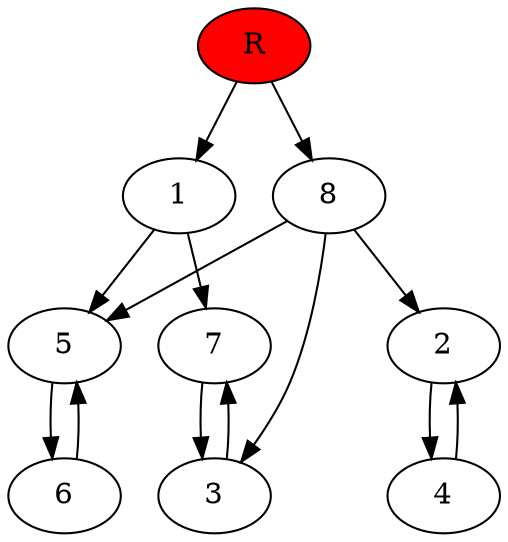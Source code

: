 digraph prb15266 {
	1
	2
	3
	4
	5
	6
	7
	8
	R [fillcolor="#ff0000" style=filled]
	1 -> 5
	1 -> 7
	2 -> 4
	3 -> 7
	4 -> 2
	5 -> 6
	6 -> 5
	7 -> 3
	8 -> 2
	8 -> 3
	8 -> 5
	R -> 1
	R -> 8
}

